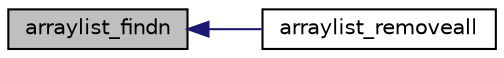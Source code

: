 digraph "arraylist_findn"
{
 // INTERACTIVE_SVG=YES
  edge [fontname="Helvetica",fontsize="10",labelfontname="Helvetica",labelfontsize="10"];
  node [fontname="Helvetica",fontsize="10",shape=record];
  rankdir="LR";
  Node1 [label="arraylist_findn",height=0.2,width=0.4,color="black", fillcolor="grey75", style="filled", fontcolor="black"];
  Node1 -> Node2 [dir="back",color="midnightblue",fontsize="10",style="solid",fontname="Helvetica"];
  Node2 [label="arraylist_removeall",height=0.2,width=0.4,color="black", fillcolor="white", style="filled",URL="$arraylist_8h.html#a55903647e985b86cb141733cc6d46bed"];
}
